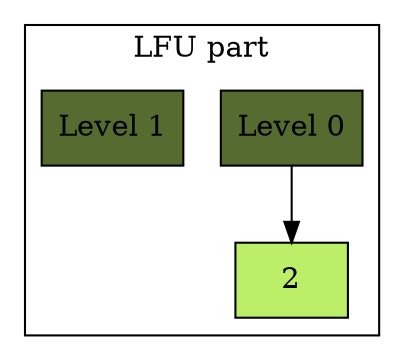 digraph {
    subgraph cluster_lfu {
        node [shape=record, fillcolor = darkolivegreen2, style = filled ]
        label = "LFU part";
        Level_0[ fillcolor = darkolivegreen, label = "Level 0"] 
        2 [ label = " 2 "] 
        Level_0 -> 2; 

        Level_1[ fillcolor = darkolivegreen, label = "Level 1"] 
    }
    subgraph cluster_lru {
        node [shape=record, fillcolor = darkolivegreen2, style = filled ]
        label = "LRU part";
    }

}